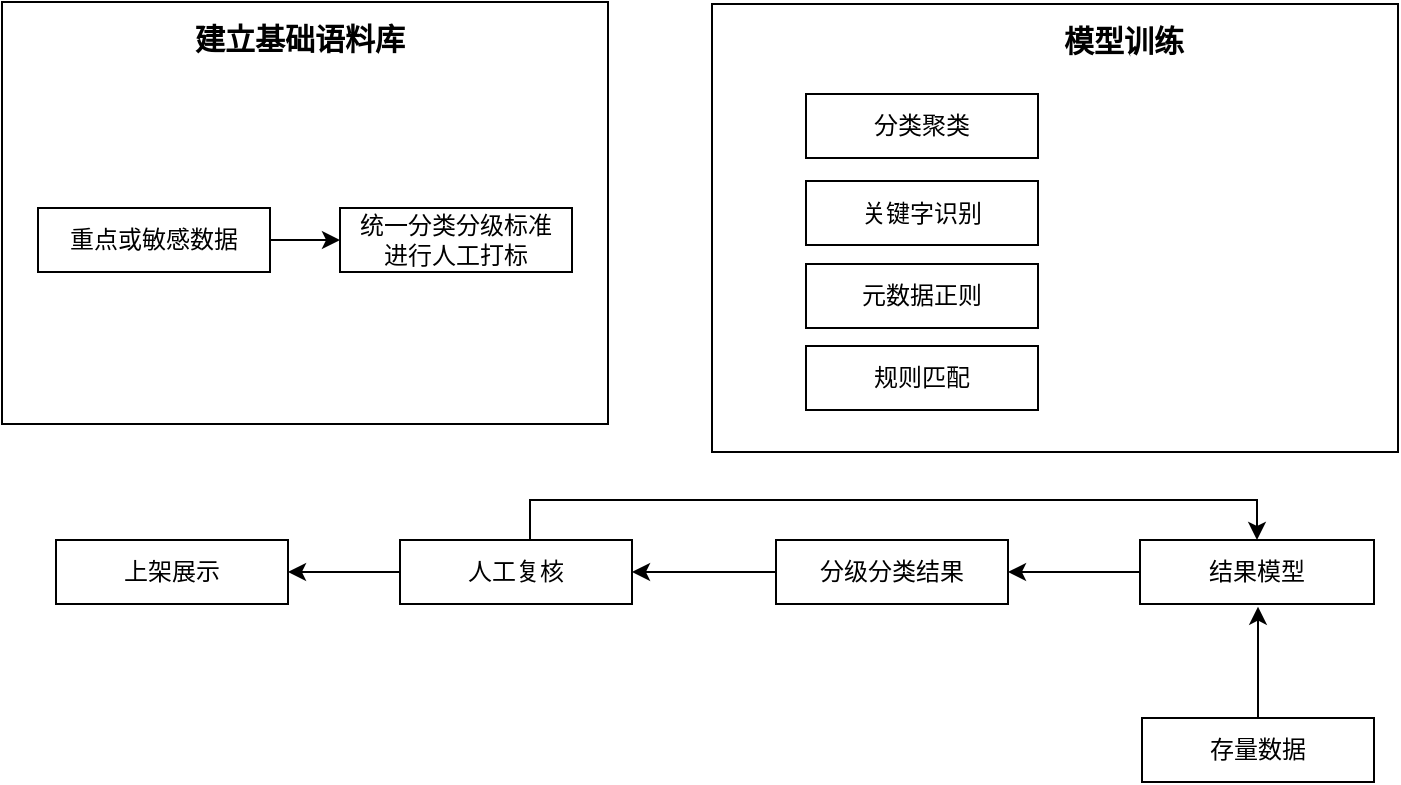 <mxfile version="22.1.21" type="github">
  <diagram id="C5RBs43oDa-KdzZeNtuy" name="Page-1">
    <mxGraphModel dx="875" dy="448" grid="0" gridSize="10" guides="1" tooltips="1" connect="1" arrows="1" fold="1" page="1" pageScale="1" pageWidth="1227" pageHeight="1669" math="0" shadow="0">
      <root>
        <mxCell id="WIyWlLk6GJQsqaUBKTNV-0" />
        <mxCell id="WIyWlLk6GJQsqaUBKTNV-1" parent="WIyWlLk6GJQsqaUBKTNV-0" />
        <mxCell id="KbImMk8VCF1O9yzr9qIP-32" value="" style="rounded=0;whiteSpace=wrap;html=1;" vertex="1" parent="WIyWlLk6GJQsqaUBKTNV-1">
          <mxGeometry x="201" y="256" width="303" height="211" as="geometry" />
        </mxCell>
        <mxCell id="KbImMk8VCF1O9yzr9qIP-9" style="edgeStyle=orthogonalEdgeStyle;rounded=0;orthogonalLoop=1;jettySize=auto;html=1;" edge="1" parent="WIyWlLk6GJQsqaUBKTNV-1" source="KbImMk8VCF1O9yzr9qIP-4" target="KbImMk8VCF1O9yzr9qIP-7">
          <mxGeometry relative="1" as="geometry" />
        </mxCell>
        <mxCell id="KbImMk8VCF1O9yzr9qIP-4" value="重点或敏感数据" style="rounded=0;whiteSpace=wrap;html=1;" vertex="1" parent="WIyWlLk6GJQsqaUBKTNV-1">
          <mxGeometry x="219" y="359" width="116" height="32" as="geometry" />
        </mxCell>
        <mxCell id="KbImMk8VCF1O9yzr9qIP-11" value="&lt;font size=&quot;1&quot;&gt;&lt;b style=&quot;font-size: 15px;&quot;&gt;建立基础语料库&lt;/b&gt;&lt;/font&gt;" style="rounded=0;whiteSpace=wrap;html=1;strokeColor=none;" vertex="1" parent="WIyWlLk6GJQsqaUBKTNV-1">
          <mxGeometry x="292" y="259" width="116" height="29" as="geometry" />
        </mxCell>
        <mxCell id="KbImMk8VCF1O9yzr9qIP-7" value="&lt;div&gt;统一分类分级标准&lt;/div&gt;&lt;div&gt;进行人工打标&lt;/div&gt;" style="rounded=0;whiteSpace=wrap;html=1;" vertex="1" parent="WIyWlLk6GJQsqaUBKTNV-1">
          <mxGeometry x="370" y="359" width="116" height="32" as="geometry" />
        </mxCell>
        <mxCell id="KbImMk8VCF1O9yzr9qIP-45" style="edgeStyle=orthogonalEdgeStyle;rounded=0;orthogonalLoop=1;jettySize=auto;html=1;" edge="1" parent="WIyWlLk6GJQsqaUBKTNV-1" source="KbImMk8VCF1O9yzr9qIP-14" target="KbImMk8VCF1O9yzr9qIP-42">
          <mxGeometry relative="1" as="geometry" />
        </mxCell>
        <mxCell id="KbImMk8VCF1O9yzr9qIP-46" style="edgeStyle=orthogonalEdgeStyle;rounded=0;orthogonalLoop=1;jettySize=auto;html=1;entryX=0.5;entryY=0;entryDx=0;entryDy=0;" edge="1" parent="WIyWlLk6GJQsqaUBKTNV-1" source="KbImMk8VCF1O9yzr9qIP-14" target="KbImMk8VCF1O9yzr9qIP-22">
          <mxGeometry relative="1" as="geometry">
            <Array as="points">
              <mxPoint x="465" y="505" />
              <mxPoint x="829" y="505" />
            </Array>
          </mxGeometry>
        </mxCell>
        <mxCell id="KbImMk8VCF1O9yzr9qIP-14" value="人工复核" style="rounded=0;whiteSpace=wrap;html=1;" vertex="1" parent="WIyWlLk6GJQsqaUBKTNV-1">
          <mxGeometry x="400" y="525" width="116" height="32" as="geometry" />
        </mxCell>
        <mxCell id="KbImMk8VCF1O9yzr9qIP-44" style="edgeStyle=orthogonalEdgeStyle;rounded=0;orthogonalLoop=1;jettySize=auto;html=1;entryX=1;entryY=0.5;entryDx=0;entryDy=0;" edge="1" parent="WIyWlLk6GJQsqaUBKTNV-1" source="KbImMk8VCF1O9yzr9qIP-20" target="KbImMk8VCF1O9yzr9qIP-14">
          <mxGeometry relative="1" as="geometry" />
        </mxCell>
        <mxCell id="KbImMk8VCF1O9yzr9qIP-20" value="分级分类结果" style="rounded=0;whiteSpace=wrap;html=1;" vertex="1" parent="WIyWlLk6GJQsqaUBKTNV-1">
          <mxGeometry x="588" y="525" width="116" height="32" as="geometry" />
        </mxCell>
        <mxCell id="KbImMk8VCF1O9yzr9qIP-43" style="edgeStyle=orthogonalEdgeStyle;rounded=0;orthogonalLoop=1;jettySize=auto;html=1;" edge="1" parent="WIyWlLk6GJQsqaUBKTNV-1" source="KbImMk8VCF1O9yzr9qIP-22" target="KbImMk8VCF1O9yzr9qIP-20">
          <mxGeometry relative="1" as="geometry" />
        </mxCell>
        <mxCell id="KbImMk8VCF1O9yzr9qIP-22" value="结果模型" style="rounded=0;whiteSpace=wrap;html=1;" vertex="1" parent="WIyWlLk6GJQsqaUBKTNV-1">
          <mxGeometry x="770" y="525" width="117" height="32" as="geometry" />
        </mxCell>
        <mxCell id="KbImMk8VCF1O9yzr9qIP-41" style="edgeStyle=orthogonalEdgeStyle;rounded=0;orthogonalLoop=1;jettySize=auto;html=1;" edge="1" parent="WIyWlLk6GJQsqaUBKTNV-1" source="KbImMk8VCF1O9yzr9qIP-28">
          <mxGeometry relative="1" as="geometry">
            <mxPoint x="829" y="558.333" as="targetPoint" />
          </mxGeometry>
        </mxCell>
        <mxCell id="KbImMk8VCF1O9yzr9qIP-28" value="存量数据" style="rounded=0;whiteSpace=wrap;html=1;" vertex="1" parent="WIyWlLk6GJQsqaUBKTNV-1">
          <mxGeometry x="771" y="614" width="116" height="32" as="geometry" />
        </mxCell>
        <mxCell id="KbImMk8VCF1O9yzr9qIP-33" value="" style="rounded=0;whiteSpace=wrap;html=1;" vertex="1" parent="WIyWlLk6GJQsqaUBKTNV-1">
          <mxGeometry x="556" y="257" width="343" height="224" as="geometry" />
        </mxCell>
        <mxCell id="KbImMk8VCF1O9yzr9qIP-42" value="上架展示" style="rounded=0;whiteSpace=wrap;html=1;" vertex="1" parent="WIyWlLk6GJQsqaUBKTNV-1">
          <mxGeometry x="228" y="525" width="116" height="32" as="geometry" />
        </mxCell>
        <mxCell id="KbImMk8VCF1O9yzr9qIP-49" value="&lt;font style=&quot;font-size: 15px;&quot;&gt;&lt;b&gt;模型训练&lt;br&gt;&lt;/b&gt;&lt;/font&gt;" style="rounded=0;whiteSpace=wrap;html=1;strokeColor=none;" vertex="1" parent="WIyWlLk6GJQsqaUBKTNV-1">
          <mxGeometry x="704" y="260" width="116" height="29" as="geometry" />
        </mxCell>
        <mxCell id="KbImMk8VCF1O9yzr9qIP-52" value="" style="group" vertex="1" connectable="0" parent="WIyWlLk6GJQsqaUBKTNV-1">
          <mxGeometry x="603" y="302" width="116" height="158" as="geometry" />
        </mxCell>
        <mxCell id="KbImMk8VCF1O9yzr9qIP-34" value="分类聚类" style="rounded=0;whiteSpace=wrap;html=1;" vertex="1" parent="KbImMk8VCF1O9yzr9qIP-52">
          <mxGeometry width="116" height="32" as="geometry" />
        </mxCell>
        <mxCell id="KbImMk8VCF1O9yzr9qIP-37" value="元数据正则" style="rounded=0;whiteSpace=wrap;html=1;" vertex="1" parent="KbImMk8VCF1O9yzr9qIP-52">
          <mxGeometry y="85" width="116" height="32" as="geometry" />
        </mxCell>
        <mxCell id="KbImMk8VCF1O9yzr9qIP-50" value="规则匹配" style="rounded=0;whiteSpace=wrap;html=1;" vertex="1" parent="KbImMk8VCF1O9yzr9qIP-52">
          <mxGeometry y="126" width="116" height="32" as="geometry" />
        </mxCell>
        <mxCell id="KbImMk8VCF1O9yzr9qIP-51" value="关键字识别" style="rounded=0;whiteSpace=wrap;html=1;" vertex="1" parent="KbImMk8VCF1O9yzr9qIP-52">
          <mxGeometry y="43.5" width="116" height="32" as="geometry" />
        </mxCell>
      </root>
    </mxGraphModel>
  </diagram>
</mxfile>
